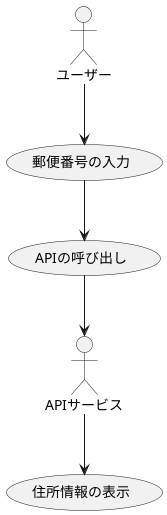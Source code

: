 @startuml
actor ユーザー
actor "APIサービス" as API

ユーザー --> (郵便番号の入力)
(郵便番号の入力) --> (APIの呼び出し)
(APIの呼び出し) --> API
API --> (住所情報の表示)
@enduml
